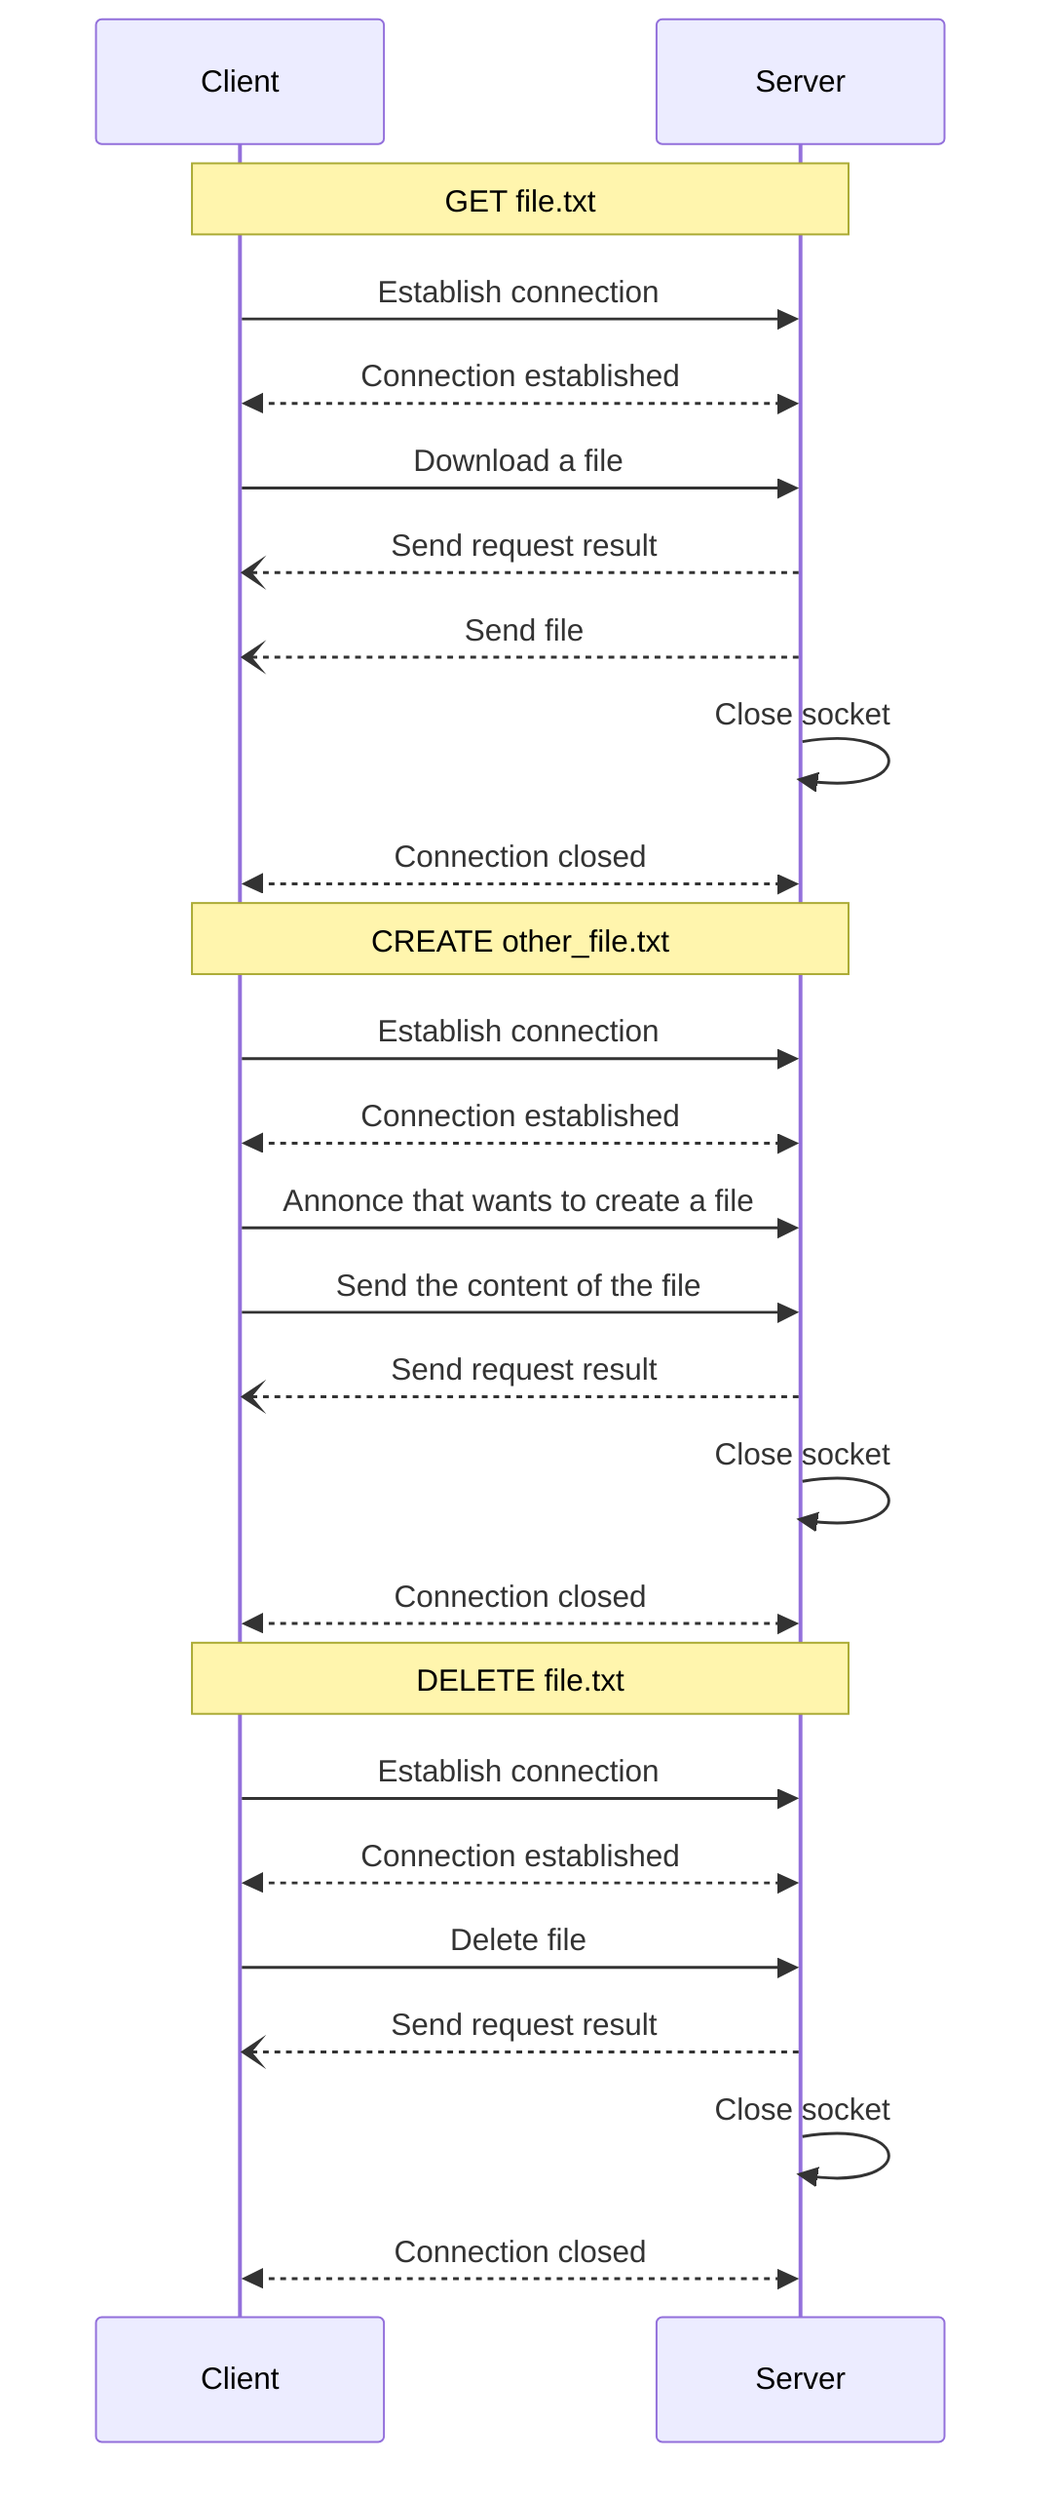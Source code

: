 sequenceDiagram
    participant Client
    participant Server

    %% Initialisation
    Note over Client,Server: GET file.txt
    Client->>Server: Establish connection
    Server<<-->>Client: Connection established
    Client->>Server: Download a file
    Server--)Client: Send request result
    Server--)Client: Send file
    Server->>Server: Close socket
    Server<<-->>Client: Connection closed

    Note over Client,Server: CREATE other_file.txt
    Client->>Server: Establish connection
    Server<<-->>Client: Connection established
    Client->>Server: Annonce that wants to create a file
    Client->>Server: Send the content of the file
    Server--)Client: Send request result
    Server->>Server: Close socket
    Server<<-->>Client: Connection closed

    Note over Client,Server: DELETE file.txt
    Client->>Server: Establish connection
    Server<<-->>Client: Connection established
    Client->>Server: Delete file
    Server--)Client: Send request result
    Server->>Server: Close socket
    Server<<-->>Client: Connection closed